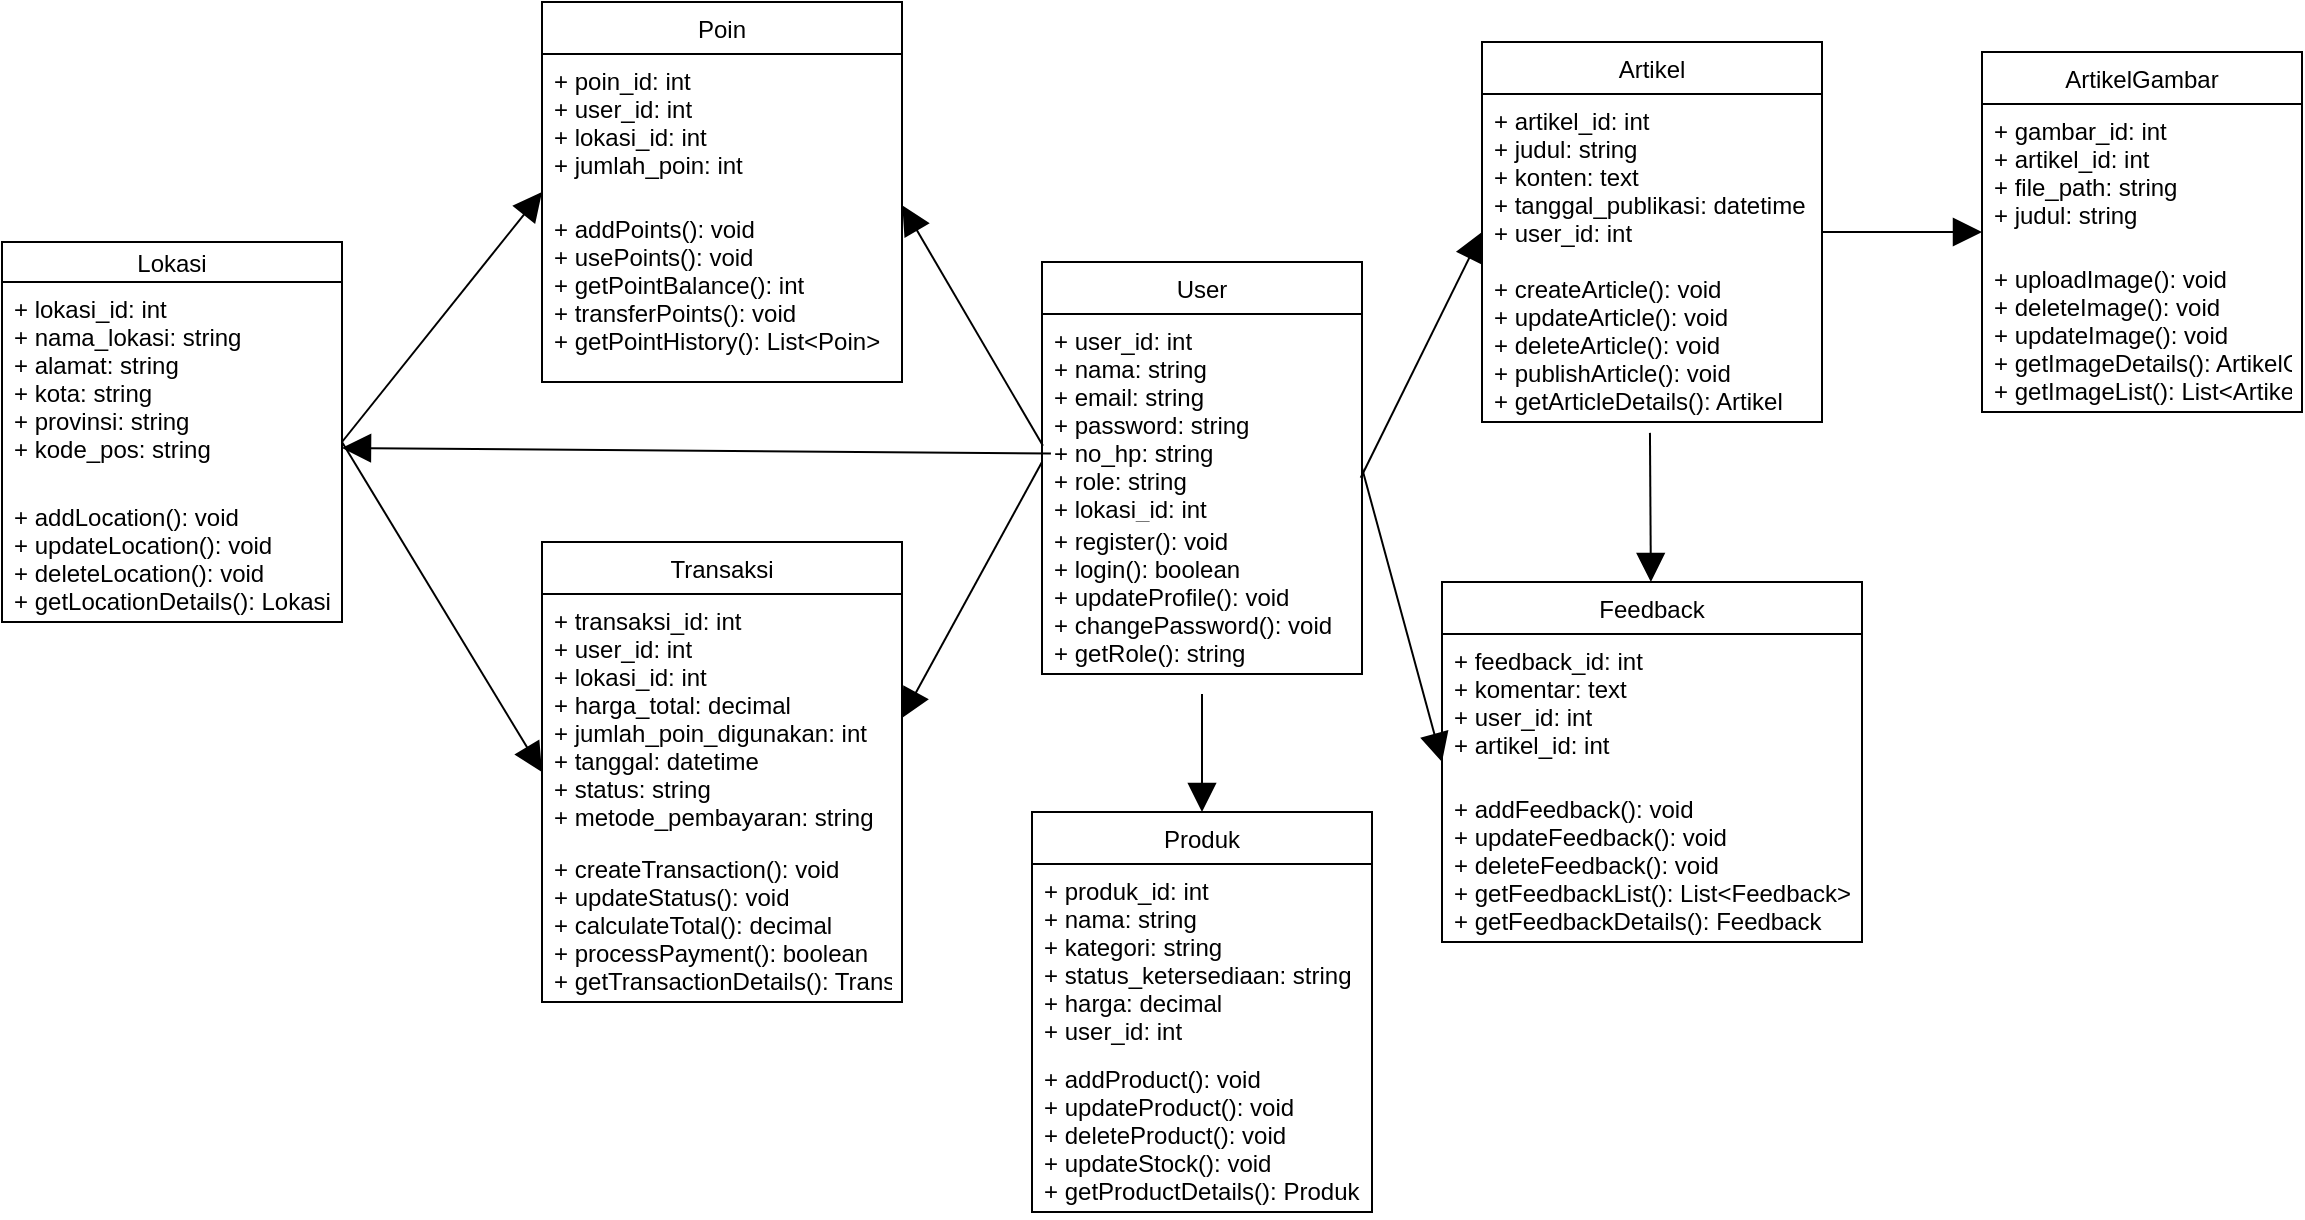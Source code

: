 <mxfile version="26.2.9">
  <diagram id="EcoZense_Class_Diagram" name="EcoZense Class Diagram">
    <mxGraphModel dx="2219" dy="1982" grid="1" gridSize="10" guides="1" tooltips="1" connect="1" arrows="1" fold="1" page="1" pageScale="1" pageWidth="827" pageHeight="1169" math="0" shadow="0">
      <root>
        <mxCell id="0" />
        <mxCell id="1" parent="0" />
        <mxCell id="User" value="User" style="swimlane;fontStyle=0;childLayout=stackLayout;horizontal=1;startSize=26;horizontalStack=0;resizeParent=1;resizeParentMax=0;resizeLast=0;collapsible=1;marginBottom=0;" parent="1" vertex="1">
          <mxGeometry x="-20" y="20" width="160" height="206" as="geometry" />
        </mxCell>
        <mxCell id="User_Attributes" value="+ user_id: int&#xa;+ nama: string&#xa;+ email: string&#xa;+ password: string&#xa;+ no_hp: string&#xa;+ role: string&#xa;+ lokasi_id: int" style="text;strokeColor=none;fillColor=none;align=left;verticalAlign=top;spacingLeft=4;spacingRight=4;overflow=hidden;rotatable=0;points=[[0,0.5],[1,0.5]];portConstraint=eastwest;" parent="User" vertex="1">
          <mxGeometry y="26" width="160" height="100" as="geometry" />
        </mxCell>
        <mxCell id="User_Operations" value="+ register(): void&#xa;+ login(): boolean&#xa;+ updateProfile(): void&#xa;+ changePassword(): void&#xa;+ getRole(): string" style="text;strokeColor=none;fillColor=none;align=left;verticalAlign=top;spacingLeft=4;spacingRight=4;overflow=hidden;rotatable=0;points=[[0,0.5],[1,0.5]];portConstraint=eastwest;" parent="User" vertex="1">
          <mxGeometry y="126" width="160" height="80" as="geometry" />
        </mxCell>
        <mxCell id="Lokasi" value="Lokasi" style="swimlane;fontStyle=0;childLayout=stackLayout;horizontal=1;startSize=20;horizontalStack=0;resizeParent=1;resizeParentMax=0;resizeLast=0;collapsible=1;marginBottom=0;" parent="1" vertex="1">
          <mxGeometry x="-540" y="10" width="170" height="190" as="geometry" />
        </mxCell>
        <mxCell id="Lokasi_Attributes" value="+ lokasi_id: int&#xa;+ nama_lokasi: string&#xa;+ alamat: string&#xa;+ kota: string&#xa;+ provinsi: string&#xa;+ kode_pos: string" style="text;strokeColor=none;fillColor=none;align=left;verticalAlign=top;spacingLeft=4;spacingRight=4;overflow=hidden;rotatable=0;points=[[0,0.5],[1,0.5]];portConstraint=eastwest;" parent="Lokasi" vertex="1">
          <mxGeometry y="20" width="170" height="104" as="geometry" />
        </mxCell>
        <mxCell id="Lokasi_Operations" value="+ addLocation(): void&#xa;+ updateLocation(): void&#xa;+ deleteLocation(): void&#xa;+ getLocationDetails(): Lokasi" style="text;strokeColor=none;fillColor=none;align=left;verticalAlign=top;spacingLeft=4;spacingRight=4;overflow=hidden;rotatable=0;points=[[0,0.5],[1,0.5]];portConstraint=eastwest;" parent="Lokasi" vertex="1">
          <mxGeometry y="124" width="170" height="66" as="geometry" />
        </mxCell>
        <mxCell id="Artikel" value="Artikel" style="swimlane;fontStyle=0;childLayout=stackLayout;horizontal=1;startSize=26;horizontalStack=0;resizeParent=1;resizeParentMax=0;resizeLast=0;collapsible=1;marginBottom=0;" parent="1" vertex="1">
          <mxGeometry x="200" y="-90" width="170" height="190" as="geometry" />
        </mxCell>
        <mxCell id="Artikel_Attributes" value="+ artikel_id: int&#xa;+ judul: string&#xa;+ konten: text&#xa;+ tanggal_publikasi: datetime&#xa;+ user_id: int" style="text;strokeColor=none;fillColor=none;align=left;verticalAlign=top;spacingLeft=4;spacingRight=4;overflow=hidden;rotatable=0;points=[[0,0.5],[1,0.5]];portConstraint=eastwest;" parent="Artikel" vertex="1">
          <mxGeometry y="26" width="170" height="84" as="geometry" />
        </mxCell>
        <mxCell id="Artikel_Operations" value="+ createArticle(): void&#xa;+ updateArticle(): void&#xa;+ deleteArticle(): void&#xa;+ publishArticle(): void&#xa;+ getArticleDetails(): Artikel" style="text;strokeColor=none;fillColor=none;align=left;verticalAlign=top;spacingLeft=4;spacingRight=4;overflow=hidden;rotatable=0;points=[[0,0.5],[1,0.5]];portConstraint=eastwest;" parent="Artikel" vertex="1">
          <mxGeometry y="110" width="170" height="80" as="geometry" />
        </mxCell>
        <mxCell id="Produk" value="Produk" style="swimlane;fontStyle=0;childLayout=stackLayout;horizontal=1;startSize=26;horizontalStack=0;resizeParent=1;resizeParentMax=0;resizeLast=0;collapsible=1;marginBottom=0;" parent="1" vertex="1">
          <mxGeometry x="-25" y="295" width="170" height="200" as="geometry" />
        </mxCell>
        <mxCell id="Produk_Attributes" value="+ produk_id: int&#xa;+ nama: string&#xa;+ kategori: string&#xa;+ status_ketersediaan: string&#xa;+ harga: decimal&#xa;+ user_id: int" style="text;strokeColor=none;fillColor=none;align=left;verticalAlign=top;spacingLeft=4;spacingRight=4;overflow=hidden;rotatable=0;points=[[0,0.5],[1,0.5]];portConstraint=eastwest;" parent="Produk" vertex="1">
          <mxGeometry y="26" width="170" height="94" as="geometry" />
        </mxCell>
        <mxCell id="Produk_Operations" value="+ addProduct(): void&#xa;+ updateProduct(): void&#xa;+ deleteProduct(): void&#xa;+ updateStock(): void&#xa;+ getProductDetails(): Produk" style="text;strokeColor=none;fillColor=none;align=left;verticalAlign=top;spacingLeft=4;spacingRight=4;overflow=hidden;rotatable=0;points=[[0,0.5],[1,0.5]];portConstraint=eastwest;" parent="Produk" vertex="1">
          <mxGeometry y="120" width="170" height="80" as="geometry" />
        </mxCell>
        <mxCell id="Transaksi" value="Transaksi" style="swimlane;fontStyle=0;childLayout=stackLayout;horizontal=1;startSize=26;horizontalStack=0;resizeParent=1;resizeParentMax=0;resizeLast=0;collapsible=1;marginBottom=0;" parent="1" vertex="1">
          <mxGeometry x="-270" y="160" width="180" height="230" as="geometry" />
        </mxCell>
        <mxCell id="Transaksi_Attributes" value="+ transaksi_id: int&#xa;+ user_id: int&#xa;+ lokasi_id: int&#xa;+ harga_total: decimal&#xa;+ jumlah_poin_digunakan: int&#xa;+ tanggal: datetime&#xa;+ status: string&#xa;+ metode_pembayaran: string" style="text;strokeColor=none;fillColor=none;align=left;verticalAlign=top;spacingLeft=4;spacingRight=4;overflow=hidden;rotatable=0;points=[[0,0.5],[1,0.5]];portConstraint=eastwest;" parent="Transaksi" vertex="1">
          <mxGeometry y="26" width="180" height="124" as="geometry" />
        </mxCell>
        <mxCell id="Transaksi_Operations" value="+ createTransaction(): void&#xa;+ updateStatus(): void&#xa;+ calculateTotal(): decimal&#xa;+ processPayment(): boolean&#xa;+ getTransactionDetails(): Transaksi" style="text;strokeColor=none;fillColor=none;align=left;verticalAlign=top;spacingLeft=4;spacingRight=4;overflow=hidden;rotatable=0;points=[[0,0.5],[1,0.5]];portConstraint=eastwest;" parent="Transaksi" vertex="1">
          <mxGeometry y="150" width="180" height="80" as="geometry" />
        </mxCell>
        <mxCell id="Poin" value="Poin" style="swimlane;fontStyle=0;childLayout=stackLayout;horizontal=1;startSize=26;horizontalStack=0;resizeParent=1;resizeParentMax=0;resizeLast=0;collapsible=1;marginBottom=0;" parent="1" vertex="1">
          <mxGeometry x="-270" y="-110" width="180" height="190" as="geometry" />
        </mxCell>
        <mxCell id="Poin_Attributes" value="+ poin_id: int&#xa;+ user_id: int&#xa;+ lokasi_id: int&#xa;+ jumlah_poin: int" style="text;strokeColor=none;fillColor=none;align=left;verticalAlign=top;spacingLeft=4;spacingRight=4;overflow=hidden;rotatable=0;points=[[0,0.5],[1,0.5]];portConstraint=eastwest;" parent="Poin" vertex="1">
          <mxGeometry y="26" width="180" height="74" as="geometry" />
        </mxCell>
        <mxCell id="Poin_Operations" value="+ addPoints(): void&#xa;+ usePoints(): void&#xa;+ getPointBalance(): int&#xa;+ transferPoints(): void&#xa;+ getPointHistory(): List&lt;Poin&gt;" style="text;strokeColor=none;fillColor=none;align=left;verticalAlign=top;spacingLeft=4;spacingRight=4;overflow=hidden;rotatable=0;points=[[0,0.5],[1,0.5]];portConstraint=eastwest;" parent="Poin" vertex="1">
          <mxGeometry y="100" width="180" height="90" as="geometry" />
        </mxCell>
        <mxCell id="Feedback" value="Feedback" style="swimlane;fontStyle=0;childLayout=stackLayout;horizontal=1;startSize=26;horizontalStack=0;resizeParent=1;resizeParentMax=0;resizeLast=0;collapsible=1;marginBottom=0;" parent="1" vertex="1">
          <mxGeometry x="180" y="180" width="210" height="180" as="geometry" />
        </mxCell>
        <mxCell id="Feedback_Attributes" value="+ feedback_id: int&#xa;+ komentar: text&#xa;+ user_id: int&#xa;+ artikel_id: int" style="text;strokeColor=none;fillColor=none;align=left;verticalAlign=top;spacingLeft=4;spacingRight=4;overflow=hidden;rotatable=0;points=[[0,0.5],[1,0.5]];portConstraint=eastwest;" parent="Feedback" vertex="1">
          <mxGeometry y="26" width="210" height="74" as="geometry" />
        </mxCell>
        <mxCell id="Feedback_Operations" value="+ addFeedback(): void&#xa;+ updateFeedback(): void&#xa;+ deleteFeedback(): void&#xa;+ getFeedbackList(): List&lt;Feedback&gt;&#xa;+ getFeedbackDetails(): Feedback" style="text;strokeColor=none;fillColor=none;align=left;verticalAlign=top;spacingLeft=4;spacingRight=4;overflow=hidden;rotatable=0;points=[[0,0.5],[1,0.5]];portConstraint=eastwest;" parent="Feedback" vertex="1">
          <mxGeometry y="100" width="210" height="80" as="geometry" />
        </mxCell>
        <mxCell id="ArtikelGambar" value="ArtikelGambar" style="swimlane;fontStyle=0;childLayout=stackLayout;horizontal=1;startSize=26;horizontalStack=0;resizeParent=1;resizeParentMax=0;resizeLast=0;collapsible=1;marginBottom=0;" parent="1" vertex="1">
          <mxGeometry x="450" y="-85" width="160" height="180" as="geometry" />
        </mxCell>
        <mxCell id="ArtikelGambar_Attributes" value="+ gambar_id: int&#xa;+ artikel_id: int&#xa;+ file_path: string&#xa;+ judul: string" style="text;strokeColor=none;fillColor=none;align=left;verticalAlign=top;spacingLeft=4;spacingRight=4;overflow=hidden;rotatable=0;points=[[0,0.5],[1,0.5]];portConstraint=eastwest;" parent="ArtikelGambar" vertex="1">
          <mxGeometry y="26" width="160" height="74" as="geometry" />
        </mxCell>
        <mxCell id="ArtikelGambar_Operations" value="+ uploadImage(): void&#xa;+ deleteImage(): void&#xa;+ updateImage(): void&#xa;+ getImageDetails(): ArtikelGambar&#xa;+ getImageList(): List&lt;ArtikelGambar&gt;" style="text;strokeColor=none;fillColor=none;align=left;verticalAlign=top;spacingLeft=4;spacingRight=4;overflow=hidden;rotatable=0;points=[[0,0.5],[1,0.5]];portConstraint=eastwest;" parent="ArtikelGambar" vertex="1">
          <mxGeometry y="100" width="160" height="80" as="geometry" />
        </mxCell>
        <mxCell id="User_Lokasi" value="" style="endArrow=block;endFill=1;endSize=12;html=1;exitX=0.028;exitY=0.697;exitDx=0;exitDy=0;exitPerimeter=0;" parent="1" source="User_Attributes" edge="1">
          <mxGeometry width="50" height="50" relative="1" as="geometry">
            <mxPoint x="200" y="130" as="sourcePoint" />
            <mxPoint x="-370" y="113" as="targetPoint" />
            <Array as="points" />
          </mxGeometry>
        </mxCell>
        <mxCell id="User_Artikel" value="" style="endArrow=block;endFill=1;endSize=12;html=1;entryX=0;entryY=0.5;entryDx=0;entryDy=0;exitX=0.996;exitY=0.819;exitDx=0;exitDy=0;exitPerimeter=0;" parent="1" source="User_Attributes" target="Artikel" edge="1">
          <mxGeometry width="50" height="50" relative="1" as="geometry">
            <mxPoint x="110" y="-20" as="sourcePoint" />
            <mxPoint x="440" y="130" as="targetPoint" />
          </mxGeometry>
        </mxCell>
        <mxCell id="User_Produk" value="" style="endArrow=block;endFill=1;endSize=12;html=1;exitX=0.5;exitY=1.125;exitDx=0;exitDy=0;entryX=0.5;entryY=0;entryDx=0;entryDy=0;exitPerimeter=0;" parent="1" source="User_Operations" target="Produk" edge="1">
          <mxGeometry width="50" height="50" relative="1" as="geometry">
            <mxPoint x="200" y="130" as="sourcePoint" />
            <mxPoint x="40" y="290" as="targetPoint" />
          </mxGeometry>
        </mxCell>
        <mxCell id="User_Transaksi" value="" style="endArrow=block;endFill=1;endSize=12;html=1;entryX=1;entryY=0.5;entryDx=0;entryDy=0;" parent="1" target="Transaksi_Attributes" edge="1">
          <mxGeometry width="50" height="50" relative="1" as="geometry">
            <mxPoint x="-20" y="120" as="sourcePoint" />
            <mxPoint x="240" y="290" as="targetPoint" />
          </mxGeometry>
        </mxCell>
        <mxCell id="User_Poin" value="" style="endArrow=block;endFill=1;endSize=12;html=1;exitX=0.003;exitY=0.659;exitDx=0;exitDy=0;entryX=1.001;entryY=0.019;entryDx=0;entryDy=0;exitPerimeter=0;entryPerimeter=0;" parent="1" source="User_Attributes" target="Poin_Operations" edge="1">
          <mxGeometry width="50" height="50" relative="1" as="geometry">
            <mxPoint x="200" y="130" as="sourcePoint" />
            <mxPoint x="440" y="290" as="targetPoint" />
          </mxGeometry>
        </mxCell>
        <mxCell id="User_Feedback" value="" style="endArrow=block;endFill=1;endSize=12;html=1;exitX=1;exitY=0.5;exitDx=0;exitDy=0;entryX=0;entryY=0.5;entryDx=0;entryDy=0;" parent="1" source="User" target="Feedback" edge="1">
          <mxGeometry width="50" height="50" relative="1" as="geometry">
            <mxPoint x="200" y="130" as="sourcePoint" />
            <mxPoint x="40" y="450" as="targetPoint" />
          </mxGeometry>
        </mxCell>
        <mxCell id="Artikel_Feedback" value="" style="endArrow=block;endFill=1;endSize=12;html=1;exitX=0.494;exitY=1.068;exitDx=0;exitDy=0;exitPerimeter=0;" parent="1" source="Artikel_Operations" target="Feedback" edge="1">
          <mxGeometry width="50" height="50" relative="1" as="geometry">
            <mxPoint x="600" y="130" as="sourcePoint" />
            <mxPoint x="40" y="450" as="targetPoint" />
          </mxGeometry>
        </mxCell>
        <mxCell id="Artikel_ArtikelGambar" value="" style="endArrow=block;endFill=1;endSize=12;html=1;exitX=1;exitY=0.5;exitDx=0;exitDy=0;entryX=0;entryY=0.5;entryDx=0;entryDy=0;" parent="1" source="Artikel" target="ArtikelGambar" edge="1">
          <mxGeometry width="50" height="50" relative="1" as="geometry">
            <mxPoint x="600" y="130" as="sourcePoint" />
            <mxPoint x="240" y="450" as="targetPoint" />
          </mxGeometry>
        </mxCell>
        <mxCell id="Lokasi_Transaksi" value="" style="endArrow=block;endFill=1;endSize=12;html=1;entryX=0;entryY=0.5;entryDx=0;entryDy=0;" parent="1" target="Transaksi" edge="1">
          <mxGeometry width="50" height="50" relative="1" as="geometry">
            <mxPoint x="-370" y="110" as="sourcePoint" />
            <mxPoint x="240" y="290" as="targetPoint" />
          </mxGeometry>
        </mxCell>
        <mxCell id="Lokasi_Poin" value="" style="endArrow=block;endFill=1;endSize=12;html=1;entryX=0;entryY=0.5;entryDx=0;entryDy=0;" parent="1" target="Poin" edge="1">
          <mxGeometry width="50" height="50" relative="1" as="geometry">
            <mxPoint x="-370" y="110" as="sourcePoint" />
            <mxPoint x="440" y="290" as="targetPoint" />
          </mxGeometry>
        </mxCell>
      </root>
    </mxGraphModel>
  </diagram>
</mxfile>
